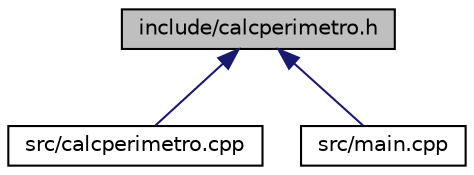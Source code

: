 digraph "include/calcperimetro.h"
{
  edge [fontname="Helvetica",fontsize="10",labelfontname="Helvetica",labelfontsize="10"];
  node [fontname="Helvetica",fontsize="10",shape=record];
  Node1 [label="include/calcperimetro.h",height=0.2,width=0.4,color="black", fillcolor="grey75", style="filled", fontcolor="black"];
  Node1 -> Node2 [dir="back",color="midnightblue",fontsize="10",style="solid"];
  Node2 [label="src/calcperimetro.cpp",height=0.2,width=0.4,color="black", fillcolor="white", style="filled",URL="$calcperimetro_8cpp.html",tooltip="Arquivo de corpo contendo a implementacao das funções que solicitam ao usuário os dados necessários a..."];
  Node1 -> Node3 [dir="back",color="midnightblue",fontsize="10",style="solid"];
  Node3 [label="src/main.cpp",height=0.2,width=0.4,color="black", fillcolor="white", style="filled",URL="$main_8cpp.html",tooltip="Programa que cálcula área, perímetro e volume de figuras geométricas planas e espaciais. "];
}
